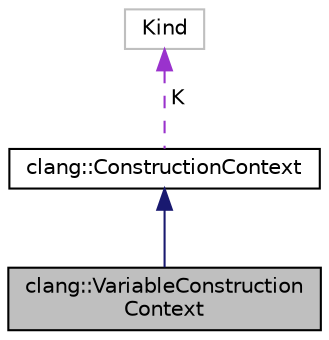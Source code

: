 digraph "clang::VariableConstructionContext"
{
 // LATEX_PDF_SIZE
  bgcolor="transparent";
  edge [fontname="Helvetica",fontsize="10",labelfontname="Helvetica",labelfontsize="10"];
  node [fontname="Helvetica",fontsize="10",shape=record];
  Node1 [label="clang::VariableConstruction\lContext",height=0.2,width=0.4,color="black", fillcolor="grey75", style="filled", fontcolor="black",tooltip="An abstract base class for local variable constructors."];
  Node2 -> Node1 [dir="back",color="midnightblue",fontsize="10",style="solid",fontname="Helvetica"];
  Node2 [label="clang::ConstructionContext",height=0.2,width=0.4,color="black",URL="$classclang_1_1ConstructionContext.html",tooltip="ConstructionContext's subclasses describe different ways of constructing an object in C++."];
  Node3 -> Node2 [dir="back",color="darkorchid3",fontsize="10",style="dashed",label=" K" ,fontname="Helvetica"];
  Node3 [label="Kind",height=0.2,width=0.4,color="grey75",tooltip=" "];
}
